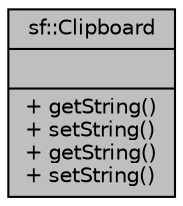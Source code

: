 digraph "sf::Clipboard"
{
 // LATEX_PDF_SIZE
  edge [fontname="Helvetica",fontsize="10",labelfontname="Helvetica",labelfontsize="10"];
  node [fontname="Helvetica",fontsize="10",shape=record];
  Node1 [label="{sf::Clipboard\n||+ getString()\l+ setString()\l+ getString()\l+ setString()\l}",height=0.2,width=0.4,color="black", fillcolor="grey75", style="filled", fontcolor="black",tooltip="Give access to the system clipboard."];
}
